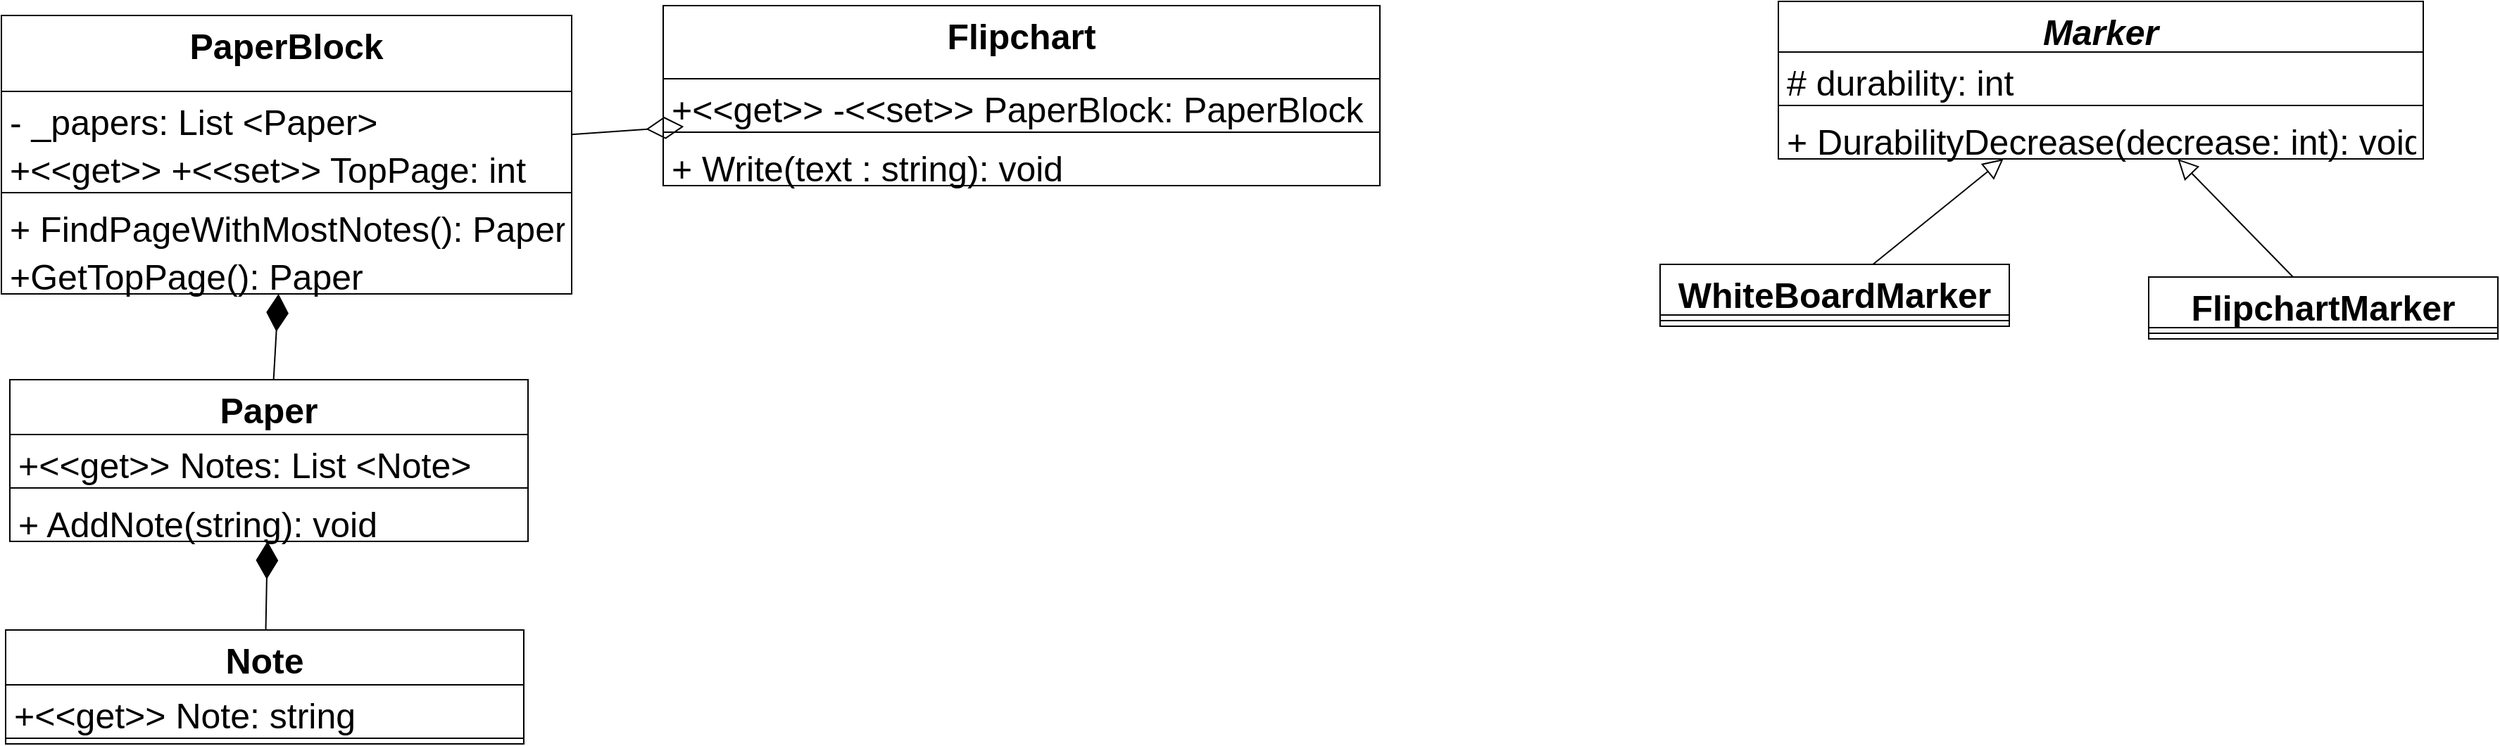 <mxfile version="19.0.3" type="github">
  <diagram id="KVO_Sp-3Ld6WS3pizH_0" name="Page-1">
    <mxGraphModel dx="3010" dy="1517" grid="0" gridSize="10" guides="0" tooltips="1" connect="0" arrows="0" fold="1" page="0" pageScale="1" pageWidth="827" pageHeight="1169" math="0" shadow="0">
      <root>
        <mxCell id="0" />
        <mxCell id="1" parent="0" />
        <mxCell id="ICl318VCY933Y1bNP30L-110" value="Flipchart" style="swimlane;fontStyle=1;align=center;verticalAlign=top;childLayout=stackLayout;horizontal=1;startSize=52;horizontalStack=0;resizeParent=1;resizeParentMax=0;resizeLast=0;collapsible=1;marginBottom=0;fontSize=25;" vertex="1" parent="1">
          <mxGeometry x="161" y="-293" width="509" height="128" as="geometry" />
        </mxCell>
        <mxCell id="ICl318VCY933Y1bNP30L-115" value="+&lt;&lt;get&gt;&gt; -&lt;&lt;set&gt;&gt; PaperBlock: PaperBlock" style="text;strokeColor=none;fillColor=none;align=left;verticalAlign=top;spacingLeft=4;spacingRight=4;overflow=hidden;rotatable=0;points=[[0,0.5],[1,0.5]];portConstraint=eastwest;fontSize=25;" vertex="1" parent="ICl318VCY933Y1bNP30L-110">
          <mxGeometry y="52" width="509" height="34" as="geometry" />
        </mxCell>
        <mxCell id="ICl318VCY933Y1bNP30L-112" value="" style="line;strokeWidth=1;fillColor=none;align=left;verticalAlign=middle;spacingTop=-1;spacingLeft=3;spacingRight=3;rotatable=0;labelPosition=right;points=[];portConstraint=eastwest;fontSize=25;" vertex="1" parent="ICl318VCY933Y1bNP30L-110">
          <mxGeometry y="86" width="509" height="8" as="geometry" />
        </mxCell>
        <mxCell id="ICl318VCY933Y1bNP30L-113" value="+ Write(text : string): void" style="text;strokeColor=none;fillColor=none;align=left;verticalAlign=top;spacingLeft=4;spacingRight=4;overflow=hidden;rotatable=0;points=[[0,0.5],[1,0.5]];portConstraint=eastwest;fontSize=25;" vertex="1" parent="ICl318VCY933Y1bNP30L-110">
          <mxGeometry y="94" width="509" height="34" as="geometry" />
        </mxCell>
        <mxCell id="ICl318VCY933Y1bNP30L-116" value="PaperBlock" style="swimlane;fontStyle=1;align=center;verticalAlign=top;childLayout=stackLayout;horizontal=1;startSize=54;horizontalStack=0;resizeParent=1;resizeParentMax=0;resizeLast=0;collapsible=1;marginBottom=0;fontSize=25;" vertex="1" parent="1">
          <mxGeometry x="-309" y="-286" width="405" height="198" as="geometry" />
        </mxCell>
        <mxCell id="ICl318VCY933Y1bNP30L-117" value="- _papers: List &lt;Paper&gt;" style="text;strokeColor=none;fillColor=none;align=left;verticalAlign=top;spacingLeft=4;spacingRight=4;overflow=hidden;rotatable=0;points=[[0,0.5],[1,0.5]];portConstraint=eastwest;fontSize=25;" vertex="1" parent="ICl318VCY933Y1bNP30L-116">
          <mxGeometry y="54" width="405" height="34" as="geometry" />
        </mxCell>
        <mxCell id="ICl318VCY933Y1bNP30L-148" value="+&lt;&lt;get&gt;&gt; +&lt;&lt;set&gt;&gt; TopPage: int" style="text;strokeColor=none;fillColor=none;align=left;verticalAlign=top;spacingLeft=4;spacingRight=4;overflow=hidden;rotatable=0;points=[[0,0.5],[1,0.5]];portConstraint=eastwest;fontSize=25;" vertex="1" parent="ICl318VCY933Y1bNP30L-116">
          <mxGeometry y="88" width="405" height="34" as="geometry" />
        </mxCell>
        <mxCell id="ICl318VCY933Y1bNP30L-118" value="" style="line;strokeWidth=1;fillColor=none;align=left;verticalAlign=middle;spacingTop=-1;spacingLeft=3;spacingRight=3;rotatable=0;labelPosition=right;points=[];portConstraint=eastwest;fontSize=25;" vertex="1" parent="ICl318VCY933Y1bNP30L-116">
          <mxGeometry y="122" width="405" height="8" as="geometry" />
        </mxCell>
        <mxCell id="ICl318VCY933Y1bNP30L-119" value="+ FindPageWithMostNotes(): Paper" style="text;strokeColor=none;fillColor=none;align=left;verticalAlign=top;spacingLeft=4;spacingRight=4;overflow=hidden;rotatable=0;points=[[0,0.5],[1,0.5]];portConstraint=eastwest;fontSize=25;" vertex="1" parent="ICl318VCY933Y1bNP30L-116">
          <mxGeometry y="130" width="405" height="34" as="geometry" />
        </mxCell>
        <mxCell id="ICl318VCY933Y1bNP30L-149" value="+GetTopPage(): Paper" style="text;strokeColor=none;fillColor=none;align=left;verticalAlign=top;spacingLeft=4;spacingRight=4;overflow=hidden;rotatable=0;points=[[0,0.5],[1,0.5]];portConstraint=eastwest;fontSize=25;" vertex="1" parent="ICl318VCY933Y1bNP30L-116">
          <mxGeometry y="164" width="405" height="34" as="geometry" />
        </mxCell>
        <mxCell id="ICl318VCY933Y1bNP30L-120" value="Marker" style="swimlane;fontStyle=3;align=center;verticalAlign=top;childLayout=stackLayout;horizontal=1;startSize=36;horizontalStack=0;resizeParent=1;resizeParentMax=0;resizeLast=0;collapsible=1;marginBottom=0;fontSize=25;" vertex="1" parent="1">
          <mxGeometry x="953" y="-296" width="458" height="112" as="geometry" />
        </mxCell>
        <mxCell id="ICl318VCY933Y1bNP30L-121" value="# durability: int" style="text;strokeColor=none;fillColor=none;align=left;verticalAlign=top;spacingLeft=4;spacingRight=4;overflow=hidden;rotatable=0;points=[[0,0.5],[1,0.5]];portConstraint=eastwest;fontSize=25;" vertex="1" parent="ICl318VCY933Y1bNP30L-120">
          <mxGeometry y="36" width="458" height="34" as="geometry" />
        </mxCell>
        <mxCell id="ICl318VCY933Y1bNP30L-122" value="" style="line;strokeWidth=1;fillColor=none;align=left;verticalAlign=middle;spacingTop=-1;spacingLeft=3;spacingRight=3;rotatable=0;labelPosition=right;points=[];portConstraint=eastwest;fontSize=25;" vertex="1" parent="ICl318VCY933Y1bNP30L-120">
          <mxGeometry y="70" width="458" height="8" as="geometry" />
        </mxCell>
        <mxCell id="ICl318VCY933Y1bNP30L-123" value="+ DurabilityDecrease(decrease: int): void" style="text;strokeColor=none;fillColor=none;align=left;verticalAlign=top;spacingLeft=4;spacingRight=4;overflow=hidden;rotatable=0;points=[[0,0.5],[1,0.5]];portConstraint=eastwest;fontSize=25;" vertex="1" parent="ICl318VCY933Y1bNP30L-120">
          <mxGeometry y="78" width="458" height="34" as="geometry" />
        </mxCell>
        <mxCell id="ICl318VCY933Y1bNP30L-124" value="WhiteBoardMarker" style="swimlane;fontStyle=1;align=center;verticalAlign=top;childLayout=stackLayout;horizontal=1;startSize=36;horizontalStack=0;resizeParent=1;resizeParentMax=0;resizeLast=0;collapsible=1;marginBottom=0;fontSize=25;" vertex="1" parent="1">
          <mxGeometry x="869" y="-109" width="248" height="44" as="geometry" />
        </mxCell>
        <mxCell id="ICl318VCY933Y1bNP30L-126" value="" style="line;strokeWidth=1;fillColor=none;align=left;verticalAlign=middle;spacingTop=-1;spacingLeft=3;spacingRight=3;rotatable=0;labelPosition=right;points=[];portConstraint=eastwest;fontSize=25;" vertex="1" parent="ICl318VCY933Y1bNP30L-124">
          <mxGeometry y="36" width="248" height="8" as="geometry" />
        </mxCell>
        <mxCell id="ICl318VCY933Y1bNP30L-128" value="FlipchartMarker" style="swimlane;fontStyle=1;align=center;verticalAlign=top;childLayout=stackLayout;horizontal=1;startSize=36;horizontalStack=0;resizeParent=1;resizeParentMax=0;resizeLast=0;collapsible=1;marginBottom=0;fontSize=25;" vertex="1" parent="1">
          <mxGeometry x="1216" y="-100" width="248" height="44" as="geometry" />
        </mxCell>
        <mxCell id="ICl318VCY933Y1bNP30L-130" value="" style="line;strokeWidth=1;fillColor=none;align=left;verticalAlign=middle;spacingTop=-1;spacingLeft=3;spacingRight=3;rotatable=0;labelPosition=right;points=[];portConstraint=eastwest;fontSize=25;" vertex="1" parent="ICl318VCY933Y1bNP30L-128">
          <mxGeometry y="36" width="248" height="8" as="geometry" />
        </mxCell>
        <mxCell id="ICl318VCY933Y1bNP30L-132" value="" style="edgeStyle=none;html=1;endSize=12;endArrow=block;endFill=0;rounded=0;fontSize=25;" edge="1" parent="1" source="ICl318VCY933Y1bNP30L-124" target="ICl318VCY933Y1bNP30L-120">
          <mxGeometry width="160" relative="1" as="geometry">
            <mxPoint x="866" y="-272" as="sourcePoint" />
            <mxPoint x="866" y="-371" as="targetPoint" />
          </mxGeometry>
        </mxCell>
        <mxCell id="ICl318VCY933Y1bNP30L-133" value="" style="edgeStyle=none;html=1;endSize=12;endArrow=block;endFill=0;rounded=0;fontSize=25;" edge="1" parent="1" source="ICl318VCY933Y1bNP30L-128" target="ICl318VCY933Y1bNP30L-120">
          <mxGeometry width="160" relative="1" as="geometry">
            <mxPoint x="866" y="-272" as="sourcePoint" />
            <mxPoint x="866" y="-371" as="targetPoint" />
          </mxGeometry>
        </mxCell>
        <mxCell id="ICl318VCY933Y1bNP30L-134" value="Paper" style="swimlane;fontStyle=1;align=center;verticalAlign=top;childLayout=stackLayout;horizontal=1;startSize=39;horizontalStack=0;resizeParent=1;resizeParentMax=0;resizeLast=0;collapsible=1;marginBottom=0;fontSize=25;" vertex="1" parent="1">
          <mxGeometry x="-303" y="-27" width="368" height="115" as="geometry" />
        </mxCell>
        <mxCell id="ICl318VCY933Y1bNP30L-138" value="+&lt;&lt;get&gt;&gt; Notes: List &lt;Note&gt;" style="text;strokeColor=none;fillColor=none;align=left;verticalAlign=top;spacingLeft=4;spacingRight=4;overflow=hidden;rotatable=0;points=[[0,0.5],[1,0.5]];portConstraint=eastwest;fontSize=25;" vertex="1" parent="ICl318VCY933Y1bNP30L-134">
          <mxGeometry y="39" width="368" height="34" as="geometry" />
        </mxCell>
        <mxCell id="ICl318VCY933Y1bNP30L-136" value="" style="line;strokeWidth=1;fillColor=none;align=left;verticalAlign=middle;spacingTop=-1;spacingLeft=3;spacingRight=3;rotatable=0;labelPosition=right;points=[];portConstraint=eastwest;fontSize=25;" vertex="1" parent="ICl318VCY933Y1bNP30L-134">
          <mxGeometry y="73" width="368" height="8" as="geometry" />
        </mxCell>
        <mxCell id="ICl318VCY933Y1bNP30L-145" value="+ AddNote(string): void" style="text;strokeColor=none;fillColor=none;align=left;verticalAlign=top;spacingLeft=4;spacingRight=4;overflow=hidden;rotatable=0;points=[[0,0.5],[1,0.5]];portConstraint=eastwest;fontSize=25;" vertex="1" parent="ICl318VCY933Y1bNP30L-134">
          <mxGeometry y="81" width="368" height="34" as="geometry" />
        </mxCell>
        <mxCell id="ICl318VCY933Y1bNP30L-140" value="" style="endArrow=diamondThin;endFill=1;endSize=24;html=1;rounded=0;fontSize=25;" edge="1" parent="1" source="ICl318VCY933Y1bNP30L-134" target="ICl318VCY933Y1bNP30L-116">
          <mxGeometry width="160" relative="1" as="geometry">
            <mxPoint x="-458" y="-184" as="sourcePoint" />
            <mxPoint x="-458" y="-294" as="targetPoint" />
          </mxGeometry>
        </mxCell>
        <mxCell id="ICl318VCY933Y1bNP30L-141" value="" style="endArrow=diamondThin;endFill=0;endSize=24;html=1;rounded=0;fontSize=25;" edge="1" parent="1" source="ICl318VCY933Y1bNP30L-116" target="ICl318VCY933Y1bNP30L-115">
          <mxGeometry width="160" relative="1" as="geometry">
            <mxPoint x="290" y="49" as="sourcePoint" />
            <mxPoint x="290" y="-19" as="targetPoint" />
          </mxGeometry>
        </mxCell>
        <mxCell id="ICl318VCY933Y1bNP30L-142" value="Note" style="swimlane;fontStyle=1;align=center;verticalAlign=top;childLayout=stackLayout;horizontal=1;startSize=39;horizontalStack=0;resizeParent=1;resizeParentMax=0;resizeLast=0;collapsible=1;marginBottom=0;fontSize=25;" vertex="1" parent="1">
          <mxGeometry x="-306" y="151" width="368" height="81" as="geometry" />
        </mxCell>
        <mxCell id="ICl318VCY933Y1bNP30L-143" value="+&lt;&lt;get&gt;&gt; Note: string " style="text;strokeColor=none;fillColor=none;align=left;verticalAlign=top;spacingLeft=4;spacingRight=4;overflow=hidden;rotatable=0;points=[[0,0.5],[1,0.5]];portConstraint=eastwest;fontSize=25;" vertex="1" parent="ICl318VCY933Y1bNP30L-142">
          <mxGeometry y="39" width="368" height="34" as="geometry" />
        </mxCell>
        <mxCell id="ICl318VCY933Y1bNP30L-144" value="" style="line;strokeWidth=1;fillColor=none;align=left;verticalAlign=middle;spacingTop=-1;spacingLeft=3;spacingRight=3;rotatable=0;labelPosition=right;points=[];portConstraint=eastwest;fontSize=25;" vertex="1" parent="ICl318VCY933Y1bNP30L-142">
          <mxGeometry y="73" width="368" height="8" as="geometry" />
        </mxCell>
        <mxCell id="ICl318VCY933Y1bNP30L-146" value="" style="endArrow=diamondThin;endFill=1;endSize=24;html=1;rounded=0;fontSize=25;" edge="1" parent="1" source="ICl318VCY933Y1bNP30L-142" target="ICl318VCY933Y1bNP30L-134">
          <mxGeometry width="160" relative="1" as="geometry">
            <mxPoint x="290" y="70" as="sourcePoint" />
            <mxPoint x="290" y="-40" as="targetPoint" />
          </mxGeometry>
        </mxCell>
      </root>
    </mxGraphModel>
  </diagram>
</mxfile>
